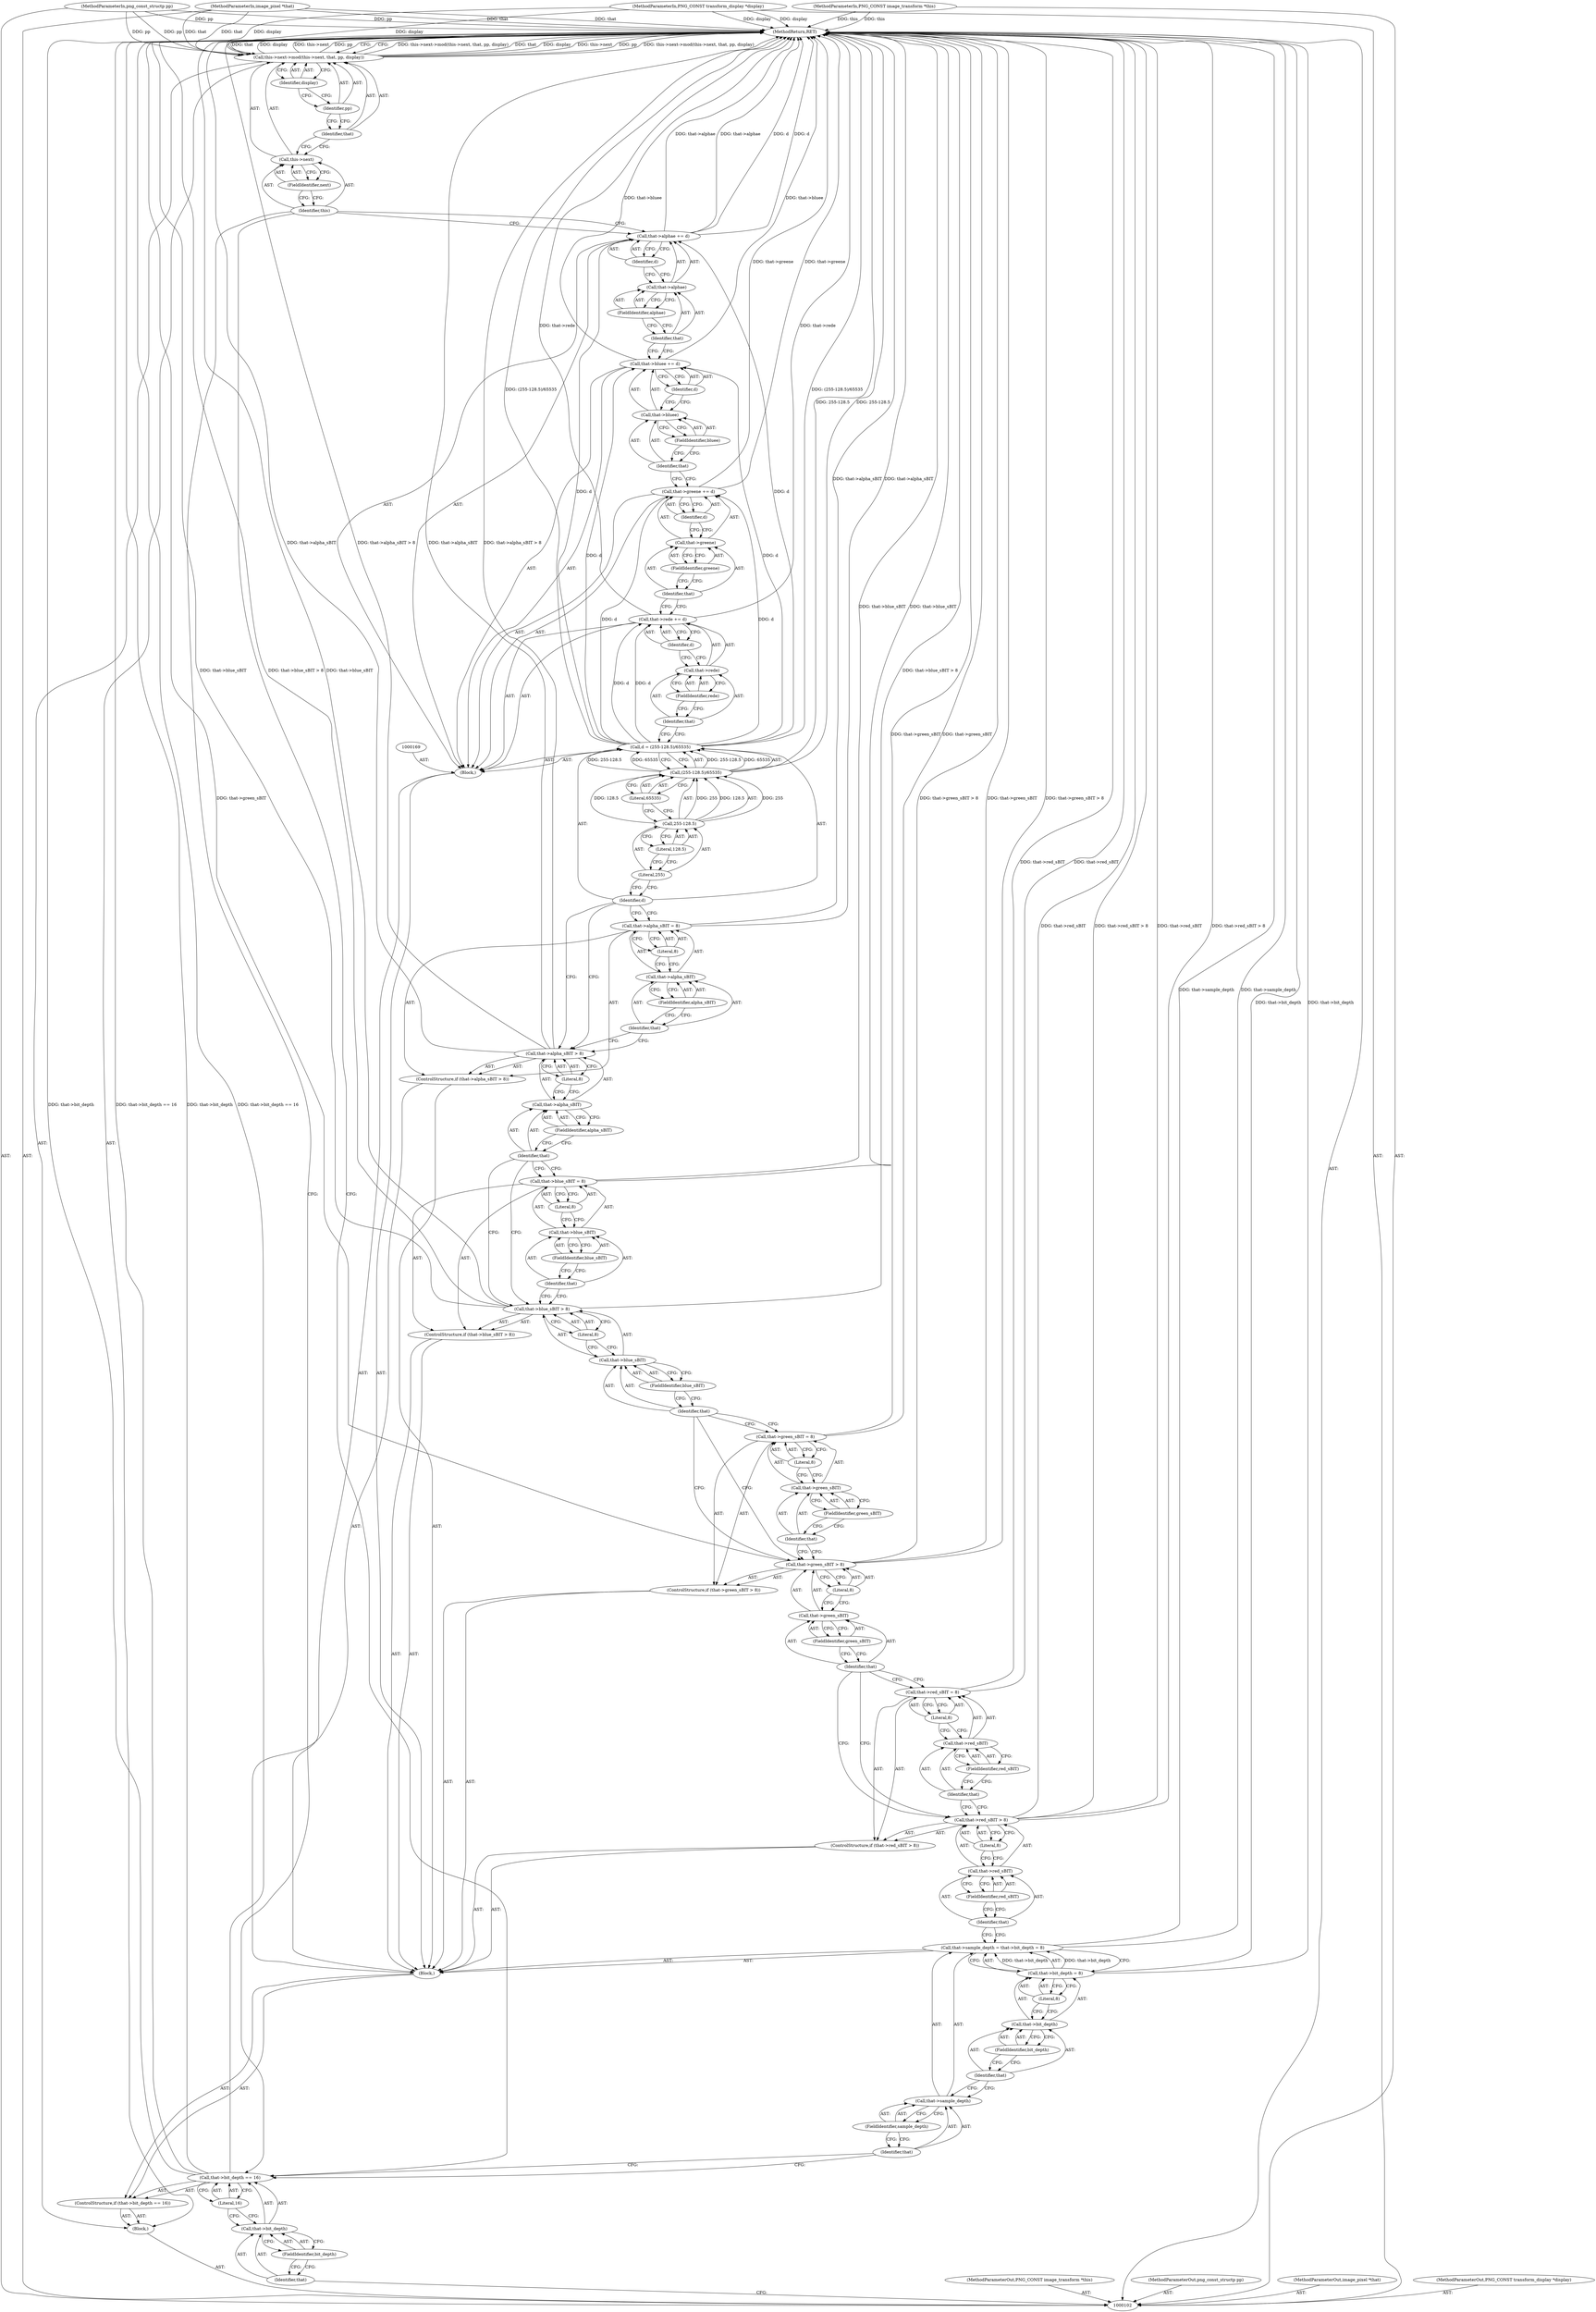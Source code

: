 digraph "1_Android_9d4853418ab2f754c2b63e091c29c5529b8b86ca_83" {
"1000204" [label="(MethodReturn,RET)"];
"1000103" [label="(MethodParameterIn,PNG_CONST image_transform *this)"];
"1000255" [label="(MethodParameterOut,PNG_CONST image_transform *this)"];
"1000146" [label="(ControlStructure,if (that->blue_sBIT > 8))"];
"1000150" [label="(FieldIdentifier,blue_sBIT)"];
"1000151" [label="(Literal,8)"];
"1000152" [label="(Call,that->blue_sBIT = 8)"];
"1000153" [label="(Call,that->blue_sBIT)"];
"1000154" [label="(Identifier,that)"];
"1000155" [label="(FieldIdentifier,blue_sBIT)"];
"1000156" [label="(Literal,8)"];
"1000147" [label="(Call,that->blue_sBIT > 8)"];
"1000148" [label="(Call,that->blue_sBIT)"];
"1000149" [label="(Identifier,that)"];
"1000157" [label="(ControlStructure,if (that->alpha_sBIT > 8))"];
"1000161" [label="(FieldIdentifier,alpha_sBIT)"];
"1000162" [label="(Literal,8)"];
"1000163" [label="(Call,that->alpha_sBIT = 8)"];
"1000164" [label="(Call,that->alpha_sBIT)"];
"1000165" [label="(Identifier,that)"];
"1000166" [label="(FieldIdentifier,alpha_sBIT)"];
"1000167" [label="(Literal,8)"];
"1000158" [label="(Call,that->alpha_sBIT > 8)"];
"1000159" [label="(Call,that->alpha_sBIT)"];
"1000160" [label="(Identifier,that)"];
"1000105" [label="(MethodParameterIn,png_const_structp pp)"];
"1000257" [label="(MethodParameterOut,png_const_structp pp)"];
"1000104" [label="(MethodParameterIn,image_pixel *that)"];
"1000256" [label="(MethodParameterOut,image_pixel *that)"];
"1000168" [label="(Block,)"];
"1000170" [label="(Call,d = (255-128.5)/65535)"];
"1000171" [label="(Identifier,d)"];
"1000172" [label="(Call,(255-128.5)/65535)"];
"1000173" [label="(Call,255-128.5)"];
"1000174" [label="(Literal,255)"];
"1000175" [label="(Literal,128.5)"];
"1000176" [label="(Literal,65535)"];
"1000106" [label="(MethodParameterIn,PNG_CONST transform_display *display)"];
"1000258" [label="(MethodParameterOut,PNG_CONST transform_display *display)"];
"1000177" [label="(Call,that->rede += d)"];
"1000178" [label="(Call,that->rede)"];
"1000179" [label="(Identifier,that)"];
"1000180" [label="(FieldIdentifier,rede)"];
"1000181" [label="(Identifier,d)"];
"1000182" [label="(Call,that->greene += d)"];
"1000183" [label="(Call,that->greene)"];
"1000184" [label="(Identifier,that)"];
"1000185" [label="(FieldIdentifier,greene)"];
"1000186" [label="(Identifier,d)"];
"1000187" [label="(Call,that->bluee += d)"];
"1000188" [label="(Call,that->bluee)"];
"1000189" [label="(Identifier,that)"];
"1000190" [label="(FieldIdentifier,bluee)"];
"1000191" [label="(Identifier,d)"];
"1000192" [label="(Call,that->alphae += d)"];
"1000193" [label="(Call,that->alphae)"];
"1000194" [label="(Identifier,that)"];
"1000195" [label="(FieldIdentifier,alphae)"];
"1000196" [label="(Identifier,d)"];
"1000197" [label="(Call,this->next->mod(this->next, that, pp, display))"];
"1000198" [label="(Call,this->next)"];
"1000199" [label="(Identifier,this)"];
"1000200" [label="(FieldIdentifier,next)"];
"1000201" [label="(Identifier,that)"];
"1000202" [label="(Identifier,pp)"];
"1000203" [label="(Identifier,display)"];
"1000107" [label="(Block,)"];
"1000112" [label="(FieldIdentifier,bit_depth)"];
"1000113" [label="(Literal,16)"];
"1000108" [label="(ControlStructure,if (that->bit_depth == 16))"];
"1000109" [label="(Call,that->bit_depth == 16)"];
"1000110" [label="(Call,that->bit_depth)"];
"1000111" [label="(Identifier,that)"];
"1000114" [label="(Block,)"];
"1000118" [label="(FieldIdentifier,sample_depth)"];
"1000119" [label="(Call,that->bit_depth = 8)"];
"1000120" [label="(Call,that->bit_depth)"];
"1000121" [label="(Identifier,that)"];
"1000122" [label="(FieldIdentifier,bit_depth)"];
"1000123" [label="(Literal,8)"];
"1000115" [label="(Call,that->sample_depth = that->bit_depth = 8)"];
"1000116" [label="(Call,that->sample_depth)"];
"1000117" [label="(Identifier,that)"];
"1000124" [label="(ControlStructure,if (that->red_sBIT > 8))"];
"1000128" [label="(FieldIdentifier,red_sBIT)"];
"1000129" [label="(Literal,8)"];
"1000130" [label="(Call,that->red_sBIT = 8)"];
"1000131" [label="(Call,that->red_sBIT)"];
"1000132" [label="(Identifier,that)"];
"1000133" [label="(FieldIdentifier,red_sBIT)"];
"1000134" [label="(Literal,8)"];
"1000125" [label="(Call,that->red_sBIT > 8)"];
"1000126" [label="(Call,that->red_sBIT)"];
"1000127" [label="(Identifier,that)"];
"1000135" [label="(ControlStructure,if (that->green_sBIT > 8))"];
"1000139" [label="(FieldIdentifier,green_sBIT)"];
"1000140" [label="(Literal,8)"];
"1000141" [label="(Call,that->green_sBIT = 8)"];
"1000142" [label="(Call,that->green_sBIT)"];
"1000143" [label="(Identifier,that)"];
"1000144" [label="(FieldIdentifier,green_sBIT)"];
"1000145" [label="(Literal,8)"];
"1000136" [label="(Call,that->green_sBIT > 8)"];
"1000137" [label="(Call,that->green_sBIT)"];
"1000138" [label="(Identifier,that)"];
"1000204" -> "1000102"  [label="AST: "];
"1000204" -> "1000197"  [label="CFG: "];
"1000104" -> "1000204"  [label="DDG: that"];
"1000105" -> "1000204"  [label="DDG: pp"];
"1000147" -> "1000204"  [label="DDG: that->blue_sBIT"];
"1000147" -> "1000204"  [label="DDG: that->blue_sBIT > 8"];
"1000152" -> "1000204"  [label="DDG: that->blue_sBIT"];
"1000197" -> "1000204"  [label="DDG: this->next->mod(this->next, that, pp, display)"];
"1000197" -> "1000204"  [label="DDG: that"];
"1000197" -> "1000204"  [label="DDG: display"];
"1000197" -> "1000204"  [label="DDG: this->next"];
"1000197" -> "1000204"  [label="DDG: pp"];
"1000136" -> "1000204"  [label="DDG: that->green_sBIT > 8"];
"1000136" -> "1000204"  [label="DDG: that->green_sBIT"];
"1000158" -> "1000204"  [label="DDG: that->alpha_sBIT"];
"1000158" -> "1000204"  [label="DDG: that->alpha_sBIT > 8"];
"1000187" -> "1000204"  [label="DDG: that->bluee"];
"1000177" -> "1000204"  [label="DDG: that->rede"];
"1000163" -> "1000204"  [label="DDG: that->alpha_sBIT"];
"1000125" -> "1000204"  [label="DDG: that->red_sBIT"];
"1000125" -> "1000204"  [label="DDG: that->red_sBIT > 8"];
"1000170" -> "1000204"  [label="DDG: (255-128.5)/65535"];
"1000141" -> "1000204"  [label="DDG: that->green_sBIT"];
"1000103" -> "1000204"  [label="DDG: this"];
"1000192" -> "1000204"  [label="DDG: that->alphae"];
"1000192" -> "1000204"  [label="DDG: d"];
"1000109" -> "1000204"  [label="DDG: that->bit_depth"];
"1000109" -> "1000204"  [label="DDG: that->bit_depth == 16"];
"1000119" -> "1000204"  [label="DDG: that->bit_depth"];
"1000172" -> "1000204"  [label="DDG: 255-128.5"];
"1000115" -> "1000204"  [label="DDG: that->sample_depth"];
"1000182" -> "1000204"  [label="DDG: that->greene"];
"1000106" -> "1000204"  [label="DDG: display"];
"1000130" -> "1000204"  [label="DDG: that->red_sBIT"];
"1000103" -> "1000102"  [label="AST: "];
"1000103" -> "1000204"  [label="DDG: this"];
"1000255" -> "1000102"  [label="AST: "];
"1000146" -> "1000114"  [label="AST: "];
"1000147" -> "1000146"  [label="AST: "];
"1000152" -> "1000146"  [label="AST: "];
"1000150" -> "1000148"  [label="AST: "];
"1000150" -> "1000149"  [label="CFG: "];
"1000148" -> "1000150"  [label="CFG: "];
"1000151" -> "1000147"  [label="AST: "];
"1000151" -> "1000148"  [label="CFG: "];
"1000147" -> "1000151"  [label="CFG: "];
"1000152" -> "1000146"  [label="AST: "];
"1000152" -> "1000156"  [label="CFG: "];
"1000153" -> "1000152"  [label="AST: "];
"1000156" -> "1000152"  [label="AST: "];
"1000160" -> "1000152"  [label="CFG: "];
"1000152" -> "1000204"  [label="DDG: that->blue_sBIT"];
"1000153" -> "1000152"  [label="AST: "];
"1000153" -> "1000155"  [label="CFG: "];
"1000154" -> "1000153"  [label="AST: "];
"1000155" -> "1000153"  [label="AST: "];
"1000156" -> "1000153"  [label="CFG: "];
"1000154" -> "1000153"  [label="AST: "];
"1000154" -> "1000147"  [label="CFG: "];
"1000155" -> "1000154"  [label="CFG: "];
"1000155" -> "1000153"  [label="AST: "];
"1000155" -> "1000154"  [label="CFG: "];
"1000153" -> "1000155"  [label="CFG: "];
"1000156" -> "1000152"  [label="AST: "];
"1000156" -> "1000153"  [label="CFG: "];
"1000152" -> "1000156"  [label="CFG: "];
"1000147" -> "1000146"  [label="AST: "];
"1000147" -> "1000151"  [label="CFG: "];
"1000148" -> "1000147"  [label="AST: "];
"1000151" -> "1000147"  [label="AST: "];
"1000154" -> "1000147"  [label="CFG: "];
"1000160" -> "1000147"  [label="CFG: "];
"1000147" -> "1000204"  [label="DDG: that->blue_sBIT"];
"1000147" -> "1000204"  [label="DDG: that->blue_sBIT > 8"];
"1000148" -> "1000147"  [label="AST: "];
"1000148" -> "1000150"  [label="CFG: "];
"1000149" -> "1000148"  [label="AST: "];
"1000150" -> "1000148"  [label="AST: "];
"1000151" -> "1000148"  [label="CFG: "];
"1000149" -> "1000148"  [label="AST: "];
"1000149" -> "1000141"  [label="CFG: "];
"1000149" -> "1000136"  [label="CFG: "];
"1000150" -> "1000149"  [label="CFG: "];
"1000157" -> "1000114"  [label="AST: "];
"1000158" -> "1000157"  [label="AST: "];
"1000163" -> "1000157"  [label="AST: "];
"1000161" -> "1000159"  [label="AST: "];
"1000161" -> "1000160"  [label="CFG: "];
"1000159" -> "1000161"  [label="CFG: "];
"1000162" -> "1000158"  [label="AST: "];
"1000162" -> "1000159"  [label="CFG: "];
"1000158" -> "1000162"  [label="CFG: "];
"1000163" -> "1000157"  [label="AST: "];
"1000163" -> "1000167"  [label="CFG: "];
"1000164" -> "1000163"  [label="AST: "];
"1000167" -> "1000163"  [label="AST: "];
"1000171" -> "1000163"  [label="CFG: "];
"1000163" -> "1000204"  [label="DDG: that->alpha_sBIT"];
"1000164" -> "1000163"  [label="AST: "];
"1000164" -> "1000166"  [label="CFG: "];
"1000165" -> "1000164"  [label="AST: "];
"1000166" -> "1000164"  [label="AST: "];
"1000167" -> "1000164"  [label="CFG: "];
"1000165" -> "1000164"  [label="AST: "];
"1000165" -> "1000158"  [label="CFG: "];
"1000166" -> "1000165"  [label="CFG: "];
"1000166" -> "1000164"  [label="AST: "];
"1000166" -> "1000165"  [label="CFG: "];
"1000164" -> "1000166"  [label="CFG: "];
"1000167" -> "1000163"  [label="AST: "];
"1000167" -> "1000164"  [label="CFG: "];
"1000163" -> "1000167"  [label="CFG: "];
"1000158" -> "1000157"  [label="AST: "];
"1000158" -> "1000162"  [label="CFG: "];
"1000159" -> "1000158"  [label="AST: "];
"1000162" -> "1000158"  [label="AST: "];
"1000165" -> "1000158"  [label="CFG: "];
"1000171" -> "1000158"  [label="CFG: "];
"1000158" -> "1000204"  [label="DDG: that->alpha_sBIT"];
"1000158" -> "1000204"  [label="DDG: that->alpha_sBIT > 8"];
"1000159" -> "1000158"  [label="AST: "];
"1000159" -> "1000161"  [label="CFG: "];
"1000160" -> "1000159"  [label="AST: "];
"1000161" -> "1000159"  [label="AST: "];
"1000162" -> "1000159"  [label="CFG: "];
"1000160" -> "1000159"  [label="AST: "];
"1000160" -> "1000152"  [label="CFG: "];
"1000160" -> "1000147"  [label="CFG: "];
"1000161" -> "1000160"  [label="CFG: "];
"1000105" -> "1000102"  [label="AST: "];
"1000105" -> "1000204"  [label="DDG: pp"];
"1000105" -> "1000197"  [label="DDG: pp"];
"1000257" -> "1000102"  [label="AST: "];
"1000104" -> "1000102"  [label="AST: "];
"1000104" -> "1000204"  [label="DDG: that"];
"1000104" -> "1000197"  [label="DDG: that"];
"1000256" -> "1000102"  [label="AST: "];
"1000168" -> "1000114"  [label="AST: "];
"1000169" -> "1000168"  [label="AST: "];
"1000170" -> "1000168"  [label="AST: "];
"1000177" -> "1000168"  [label="AST: "];
"1000182" -> "1000168"  [label="AST: "];
"1000187" -> "1000168"  [label="AST: "];
"1000192" -> "1000168"  [label="AST: "];
"1000170" -> "1000168"  [label="AST: "];
"1000170" -> "1000172"  [label="CFG: "];
"1000171" -> "1000170"  [label="AST: "];
"1000172" -> "1000170"  [label="AST: "];
"1000179" -> "1000170"  [label="CFG: "];
"1000170" -> "1000204"  [label="DDG: (255-128.5)/65535"];
"1000172" -> "1000170"  [label="DDG: 255-128.5"];
"1000172" -> "1000170"  [label="DDG: 65535"];
"1000170" -> "1000177"  [label="DDG: d"];
"1000170" -> "1000182"  [label="DDG: d"];
"1000170" -> "1000187"  [label="DDG: d"];
"1000170" -> "1000192"  [label="DDG: d"];
"1000171" -> "1000170"  [label="AST: "];
"1000171" -> "1000163"  [label="CFG: "];
"1000171" -> "1000158"  [label="CFG: "];
"1000174" -> "1000171"  [label="CFG: "];
"1000172" -> "1000170"  [label="AST: "];
"1000172" -> "1000176"  [label="CFG: "];
"1000173" -> "1000172"  [label="AST: "];
"1000176" -> "1000172"  [label="AST: "];
"1000170" -> "1000172"  [label="CFG: "];
"1000172" -> "1000204"  [label="DDG: 255-128.5"];
"1000172" -> "1000170"  [label="DDG: 255-128.5"];
"1000172" -> "1000170"  [label="DDG: 65535"];
"1000173" -> "1000172"  [label="DDG: 255"];
"1000173" -> "1000172"  [label="DDG: 128.5"];
"1000173" -> "1000172"  [label="AST: "];
"1000173" -> "1000175"  [label="CFG: "];
"1000174" -> "1000173"  [label="AST: "];
"1000175" -> "1000173"  [label="AST: "];
"1000176" -> "1000173"  [label="CFG: "];
"1000173" -> "1000172"  [label="DDG: 255"];
"1000173" -> "1000172"  [label="DDG: 128.5"];
"1000174" -> "1000173"  [label="AST: "];
"1000174" -> "1000171"  [label="CFG: "];
"1000175" -> "1000174"  [label="CFG: "];
"1000175" -> "1000173"  [label="AST: "];
"1000175" -> "1000174"  [label="CFG: "];
"1000173" -> "1000175"  [label="CFG: "];
"1000176" -> "1000172"  [label="AST: "];
"1000176" -> "1000173"  [label="CFG: "];
"1000172" -> "1000176"  [label="CFG: "];
"1000106" -> "1000102"  [label="AST: "];
"1000106" -> "1000204"  [label="DDG: display"];
"1000106" -> "1000197"  [label="DDG: display"];
"1000258" -> "1000102"  [label="AST: "];
"1000177" -> "1000168"  [label="AST: "];
"1000177" -> "1000181"  [label="CFG: "];
"1000178" -> "1000177"  [label="AST: "];
"1000181" -> "1000177"  [label="AST: "];
"1000184" -> "1000177"  [label="CFG: "];
"1000177" -> "1000204"  [label="DDG: that->rede"];
"1000170" -> "1000177"  [label="DDG: d"];
"1000178" -> "1000177"  [label="AST: "];
"1000178" -> "1000180"  [label="CFG: "];
"1000179" -> "1000178"  [label="AST: "];
"1000180" -> "1000178"  [label="AST: "];
"1000181" -> "1000178"  [label="CFG: "];
"1000179" -> "1000178"  [label="AST: "];
"1000179" -> "1000170"  [label="CFG: "];
"1000180" -> "1000179"  [label="CFG: "];
"1000180" -> "1000178"  [label="AST: "];
"1000180" -> "1000179"  [label="CFG: "];
"1000178" -> "1000180"  [label="CFG: "];
"1000181" -> "1000177"  [label="AST: "];
"1000181" -> "1000178"  [label="CFG: "];
"1000177" -> "1000181"  [label="CFG: "];
"1000182" -> "1000168"  [label="AST: "];
"1000182" -> "1000186"  [label="CFG: "];
"1000183" -> "1000182"  [label="AST: "];
"1000186" -> "1000182"  [label="AST: "];
"1000189" -> "1000182"  [label="CFG: "];
"1000182" -> "1000204"  [label="DDG: that->greene"];
"1000170" -> "1000182"  [label="DDG: d"];
"1000183" -> "1000182"  [label="AST: "];
"1000183" -> "1000185"  [label="CFG: "];
"1000184" -> "1000183"  [label="AST: "];
"1000185" -> "1000183"  [label="AST: "];
"1000186" -> "1000183"  [label="CFG: "];
"1000184" -> "1000183"  [label="AST: "];
"1000184" -> "1000177"  [label="CFG: "];
"1000185" -> "1000184"  [label="CFG: "];
"1000185" -> "1000183"  [label="AST: "];
"1000185" -> "1000184"  [label="CFG: "];
"1000183" -> "1000185"  [label="CFG: "];
"1000186" -> "1000182"  [label="AST: "];
"1000186" -> "1000183"  [label="CFG: "];
"1000182" -> "1000186"  [label="CFG: "];
"1000187" -> "1000168"  [label="AST: "];
"1000187" -> "1000191"  [label="CFG: "];
"1000188" -> "1000187"  [label="AST: "];
"1000191" -> "1000187"  [label="AST: "];
"1000194" -> "1000187"  [label="CFG: "];
"1000187" -> "1000204"  [label="DDG: that->bluee"];
"1000170" -> "1000187"  [label="DDG: d"];
"1000188" -> "1000187"  [label="AST: "];
"1000188" -> "1000190"  [label="CFG: "];
"1000189" -> "1000188"  [label="AST: "];
"1000190" -> "1000188"  [label="AST: "];
"1000191" -> "1000188"  [label="CFG: "];
"1000189" -> "1000188"  [label="AST: "];
"1000189" -> "1000182"  [label="CFG: "];
"1000190" -> "1000189"  [label="CFG: "];
"1000190" -> "1000188"  [label="AST: "];
"1000190" -> "1000189"  [label="CFG: "];
"1000188" -> "1000190"  [label="CFG: "];
"1000191" -> "1000187"  [label="AST: "];
"1000191" -> "1000188"  [label="CFG: "];
"1000187" -> "1000191"  [label="CFG: "];
"1000192" -> "1000168"  [label="AST: "];
"1000192" -> "1000196"  [label="CFG: "];
"1000193" -> "1000192"  [label="AST: "];
"1000196" -> "1000192"  [label="AST: "];
"1000199" -> "1000192"  [label="CFG: "];
"1000192" -> "1000204"  [label="DDG: that->alphae"];
"1000192" -> "1000204"  [label="DDG: d"];
"1000170" -> "1000192"  [label="DDG: d"];
"1000193" -> "1000192"  [label="AST: "];
"1000193" -> "1000195"  [label="CFG: "];
"1000194" -> "1000193"  [label="AST: "];
"1000195" -> "1000193"  [label="AST: "];
"1000196" -> "1000193"  [label="CFG: "];
"1000194" -> "1000193"  [label="AST: "];
"1000194" -> "1000187"  [label="CFG: "];
"1000195" -> "1000194"  [label="CFG: "];
"1000195" -> "1000193"  [label="AST: "];
"1000195" -> "1000194"  [label="CFG: "];
"1000193" -> "1000195"  [label="CFG: "];
"1000196" -> "1000192"  [label="AST: "];
"1000196" -> "1000193"  [label="CFG: "];
"1000192" -> "1000196"  [label="CFG: "];
"1000197" -> "1000107"  [label="AST: "];
"1000197" -> "1000203"  [label="CFG: "];
"1000198" -> "1000197"  [label="AST: "];
"1000201" -> "1000197"  [label="AST: "];
"1000202" -> "1000197"  [label="AST: "];
"1000203" -> "1000197"  [label="AST: "];
"1000204" -> "1000197"  [label="CFG: "];
"1000197" -> "1000204"  [label="DDG: this->next->mod(this->next, that, pp, display)"];
"1000197" -> "1000204"  [label="DDG: that"];
"1000197" -> "1000204"  [label="DDG: display"];
"1000197" -> "1000204"  [label="DDG: this->next"];
"1000197" -> "1000204"  [label="DDG: pp"];
"1000104" -> "1000197"  [label="DDG: that"];
"1000105" -> "1000197"  [label="DDG: pp"];
"1000106" -> "1000197"  [label="DDG: display"];
"1000198" -> "1000197"  [label="AST: "];
"1000198" -> "1000200"  [label="CFG: "];
"1000199" -> "1000198"  [label="AST: "];
"1000200" -> "1000198"  [label="AST: "];
"1000201" -> "1000198"  [label="CFG: "];
"1000199" -> "1000198"  [label="AST: "];
"1000199" -> "1000192"  [label="CFG: "];
"1000199" -> "1000109"  [label="CFG: "];
"1000200" -> "1000199"  [label="CFG: "];
"1000200" -> "1000198"  [label="AST: "];
"1000200" -> "1000199"  [label="CFG: "];
"1000198" -> "1000200"  [label="CFG: "];
"1000201" -> "1000197"  [label="AST: "];
"1000201" -> "1000198"  [label="CFG: "];
"1000202" -> "1000201"  [label="CFG: "];
"1000202" -> "1000197"  [label="AST: "];
"1000202" -> "1000201"  [label="CFG: "];
"1000203" -> "1000202"  [label="CFG: "];
"1000203" -> "1000197"  [label="AST: "];
"1000203" -> "1000202"  [label="CFG: "];
"1000197" -> "1000203"  [label="CFG: "];
"1000107" -> "1000102"  [label="AST: "];
"1000108" -> "1000107"  [label="AST: "];
"1000197" -> "1000107"  [label="AST: "];
"1000112" -> "1000110"  [label="AST: "];
"1000112" -> "1000111"  [label="CFG: "];
"1000110" -> "1000112"  [label="CFG: "];
"1000113" -> "1000109"  [label="AST: "];
"1000113" -> "1000110"  [label="CFG: "];
"1000109" -> "1000113"  [label="CFG: "];
"1000108" -> "1000107"  [label="AST: "];
"1000109" -> "1000108"  [label="AST: "];
"1000114" -> "1000108"  [label="AST: "];
"1000109" -> "1000108"  [label="AST: "];
"1000109" -> "1000113"  [label="CFG: "];
"1000110" -> "1000109"  [label="AST: "];
"1000113" -> "1000109"  [label="AST: "];
"1000117" -> "1000109"  [label="CFG: "];
"1000199" -> "1000109"  [label="CFG: "];
"1000109" -> "1000204"  [label="DDG: that->bit_depth"];
"1000109" -> "1000204"  [label="DDG: that->bit_depth == 16"];
"1000110" -> "1000109"  [label="AST: "];
"1000110" -> "1000112"  [label="CFG: "];
"1000111" -> "1000110"  [label="AST: "];
"1000112" -> "1000110"  [label="AST: "];
"1000113" -> "1000110"  [label="CFG: "];
"1000111" -> "1000110"  [label="AST: "];
"1000111" -> "1000102"  [label="CFG: "];
"1000112" -> "1000111"  [label="CFG: "];
"1000114" -> "1000108"  [label="AST: "];
"1000115" -> "1000114"  [label="AST: "];
"1000124" -> "1000114"  [label="AST: "];
"1000135" -> "1000114"  [label="AST: "];
"1000146" -> "1000114"  [label="AST: "];
"1000157" -> "1000114"  [label="AST: "];
"1000168" -> "1000114"  [label="AST: "];
"1000118" -> "1000116"  [label="AST: "];
"1000118" -> "1000117"  [label="CFG: "];
"1000116" -> "1000118"  [label="CFG: "];
"1000119" -> "1000115"  [label="AST: "];
"1000119" -> "1000123"  [label="CFG: "];
"1000120" -> "1000119"  [label="AST: "];
"1000123" -> "1000119"  [label="AST: "];
"1000115" -> "1000119"  [label="CFG: "];
"1000119" -> "1000204"  [label="DDG: that->bit_depth"];
"1000119" -> "1000115"  [label="DDG: that->bit_depth"];
"1000120" -> "1000119"  [label="AST: "];
"1000120" -> "1000122"  [label="CFG: "];
"1000121" -> "1000120"  [label="AST: "];
"1000122" -> "1000120"  [label="AST: "];
"1000123" -> "1000120"  [label="CFG: "];
"1000121" -> "1000120"  [label="AST: "];
"1000121" -> "1000116"  [label="CFG: "];
"1000122" -> "1000121"  [label="CFG: "];
"1000122" -> "1000120"  [label="AST: "];
"1000122" -> "1000121"  [label="CFG: "];
"1000120" -> "1000122"  [label="CFG: "];
"1000123" -> "1000119"  [label="AST: "];
"1000123" -> "1000120"  [label="CFG: "];
"1000119" -> "1000123"  [label="CFG: "];
"1000115" -> "1000114"  [label="AST: "];
"1000115" -> "1000119"  [label="CFG: "];
"1000116" -> "1000115"  [label="AST: "];
"1000119" -> "1000115"  [label="AST: "];
"1000127" -> "1000115"  [label="CFG: "];
"1000115" -> "1000204"  [label="DDG: that->sample_depth"];
"1000119" -> "1000115"  [label="DDG: that->bit_depth"];
"1000116" -> "1000115"  [label="AST: "];
"1000116" -> "1000118"  [label="CFG: "];
"1000117" -> "1000116"  [label="AST: "];
"1000118" -> "1000116"  [label="AST: "];
"1000121" -> "1000116"  [label="CFG: "];
"1000117" -> "1000116"  [label="AST: "];
"1000117" -> "1000109"  [label="CFG: "];
"1000118" -> "1000117"  [label="CFG: "];
"1000124" -> "1000114"  [label="AST: "];
"1000125" -> "1000124"  [label="AST: "];
"1000130" -> "1000124"  [label="AST: "];
"1000128" -> "1000126"  [label="AST: "];
"1000128" -> "1000127"  [label="CFG: "];
"1000126" -> "1000128"  [label="CFG: "];
"1000129" -> "1000125"  [label="AST: "];
"1000129" -> "1000126"  [label="CFG: "];
"1000125" -> "1000129"  [label="CFG: "];
"1000130" -> "1000124"  [label="AST: "];
"1000130" -> "1000134"  [label="CFG: "];
"1000131" -> "1000130"  [label="AST: "];
"1000134" -> "1000130"  [label="AST: "];
"1000138" -> "1000130"  [label="CFG: "];
"1000130" -> "1000204"  [label="DDG: that->red_sBIT"];
"1000131" -> "1000130"  [label="AST: "];
"1000131" -> "1000133"  [label="CFG: "];
"1000132" -> "1000131"  [label="AST: "];
"1000133" -> "1000131"  [label="AST: "];
"1000134" -> "1000131"  [label="CFG: "];
"1000132" -> "1000131"  [label="AST: "];
"1000132" -> "1000125"  [label="CFG: "];
"1000133" -> "1000132"  [label="CFG: "];
"1000133" -> "1000131"  [label="AST: "];
"1000133" -> "1000132"  [label="CFG: "];
"1000131" -> "1000133"  [label="CFG: "];
"1000134" -> "1000130"  [label="AST: "];
"1000134" -> "1000131"  [label="CFG: "];
"1000130" -> "1000134"  [label="CFG: "];
"1000125" -> "1000124"  [label="AST: "];
"1000125" -> "1000129"  [label="CFG: "];
"1000126" -> "1000125"  [label="AST: "];
"1000129" -> "1000125"  [label="AST: "];
"1000132" -> "1000125"  [label="CFG: "];
"1000138" -> "1000125"  [label="CFG: "];
"1000125" -> "1000204"  [label="DDG: that->red_sBIT"];
"1000125" -> "1000204"  [label="DDG: that->red_sBIT > 8"];
"1000126" -> "1000125"  [label="AST: "];
"1000126" -> "1000128"  [label="CFG: "];
"1000127" -> "1000126"  [label="AST: "];
"1000128" -> "1000126"  [label="AST: "];
"1000129" -> "1000126"  [label="CFG: "];
"1000127" -> "1000126"  [label="AST: "];
"1000127" -> "1000115"  [label="CFG: "];
"1000128" -> "1000127"  [label="CFG: "];
"1000135" -> "1000114"  [label="AST: "];
"1000136" -> "1000135"  [label="AST: "];
"1000141" -> "1000135"  [label="AST: "];
"1000139" -> "1000137"  [label="AST: "];
"1000139" -> "1000138"  [label="CFG: "];
"1000137" -> "1000139"  [label="CFG: "];
"1000140" -> "1000136"  [label="AST: "];
"1000140" -> "1000137"  [label="CFG: "];
"1000136" -> "1000140"  [label="CFG: "];
"1000141" -> "1000135"  [label="AST: "];
"1000141" -> "1000145"  [label="CFG: "];
"1000142" -> "1000141"  [label="AST: "];
"1000145" -> "1000141"  [label="AST: "];
"1000149" -> "1000141"  [label="CFG: "];
"1000141" -> "1000204"  [label="DDG: that->green_sBIT"];
"1000142" -> "1000141"  [label="AST: "];
"1000142" -> "1000144"  [label="CFG: "];
"1000143" -> "1000142"  [label="AST: "];
"1000144" -> "1000142"  [label="AST: "];
"1000145" -> "1000142"  [label="CFG: "];
"1000143" -> "1000142"  [label="AST: "];
"1000143" -> "1000136"  [label="CFG: "];
"1000144" -> "1000143"  [label="CFG: "];
"1000144" -> "1000142"  [label="AST: "];
"1000144" -> "1000143"  [label="CFG: "];
"1000142" -> "1000144"  [label="CFG: "];
"1000145" -> "1000141"  [label="AST: "];
"1000145" -> "1000142"  [label="CFG: "];
"1000141" -> "1000145"  [label="CFG: "];
"1000136" -> "1000135"  [label="AST: "];
"1000136" -> "1000140"  [label="CFG: "];
"1000137" -> "1000136"  [label="AST: "];
"1000140" -> "1000136"  [label="AST: "];
"1000143" -> "1000136"  [label="CFG: "];
"1000149" -> "1000136"  [label="CFG: "];
"1000136" -> "1000204"  [label="DDG: that->green_sBIT > 8"];
"1000136" -> "1000204"  [label="DDG: that->green_sBIT"];
"1000137" -> "1000136"  [label="AST: "];
"1000137" -> "1000139"  [label="CFG: "];
"1000138" -> "1000137"  [label="AST: "];
"1000139" -> "1000137"  [label="AST: "];
"1000140" -> "1000137"  [label="CFG: "];
"1000138" -> "1000137"  [label="AST: "];
"1000138" -> "1000130"  [label="CFG: "];
"1000138" -> "1000125"  [label="CFG: "];
"1000139" -> "1000138"  [label="CFG: "];
}
